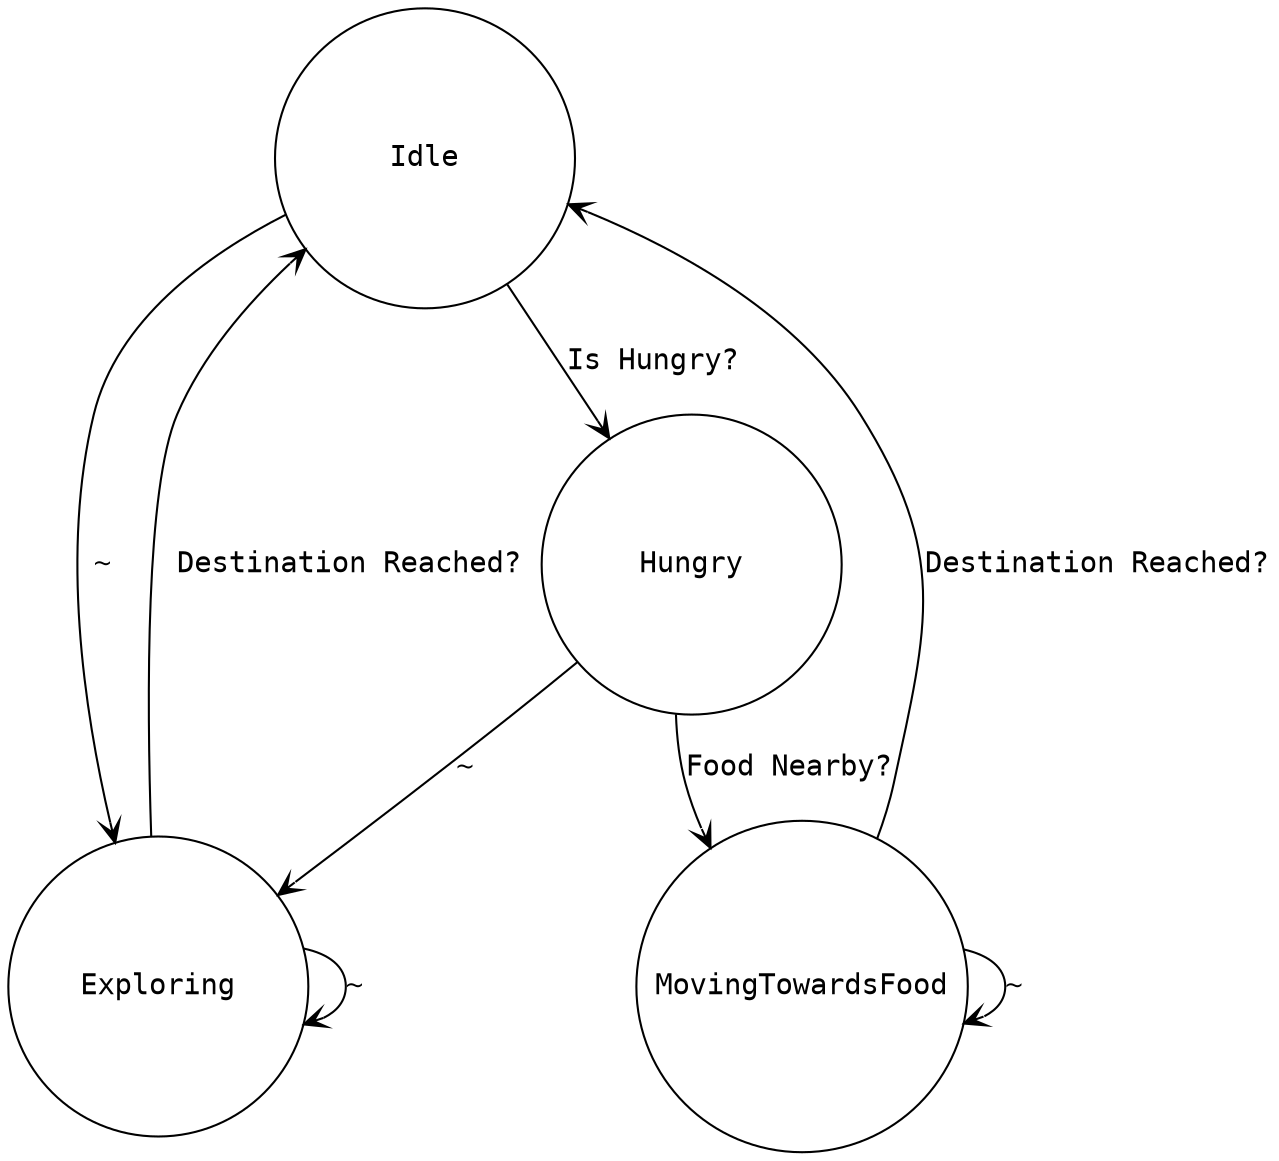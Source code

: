 digraph G
{
    graph [fontname="Consolas" bgcolor="transparent"];
    node [shape=circle fontname="Consolas" style=filled fillcolor="white" width=1 height=2];

    edge [fontname="Consolas" dir=both arrowtail=none arrowhead=vee];

    edge [label="Is Hungry?"];
    "Idle" -> "Hungry"

    edge [label="~"];
    "Idle" -> "Exploring"

    edge [label="Food Nearby?"];
    "Hungry" -> "MovingTowardsFood"
    
    edge [label="~"];
    "Hungry" -> "Exploring"
    
    edge [label="Destination Reached?"];
    "Exploring" -> "Idle"
    
    edge [label="~"];
    "Exploring" -> "Exploring"
    
    edge [label="~"];
    "MovingTowardsFood" -> "MovingTowardsFood"
    
    edge [label="Destination Reached?"];
    "MovingTowardsFood" -> "Idle"
}
/* dot -Tsvg state_machine.dot -o state_machine.svg */